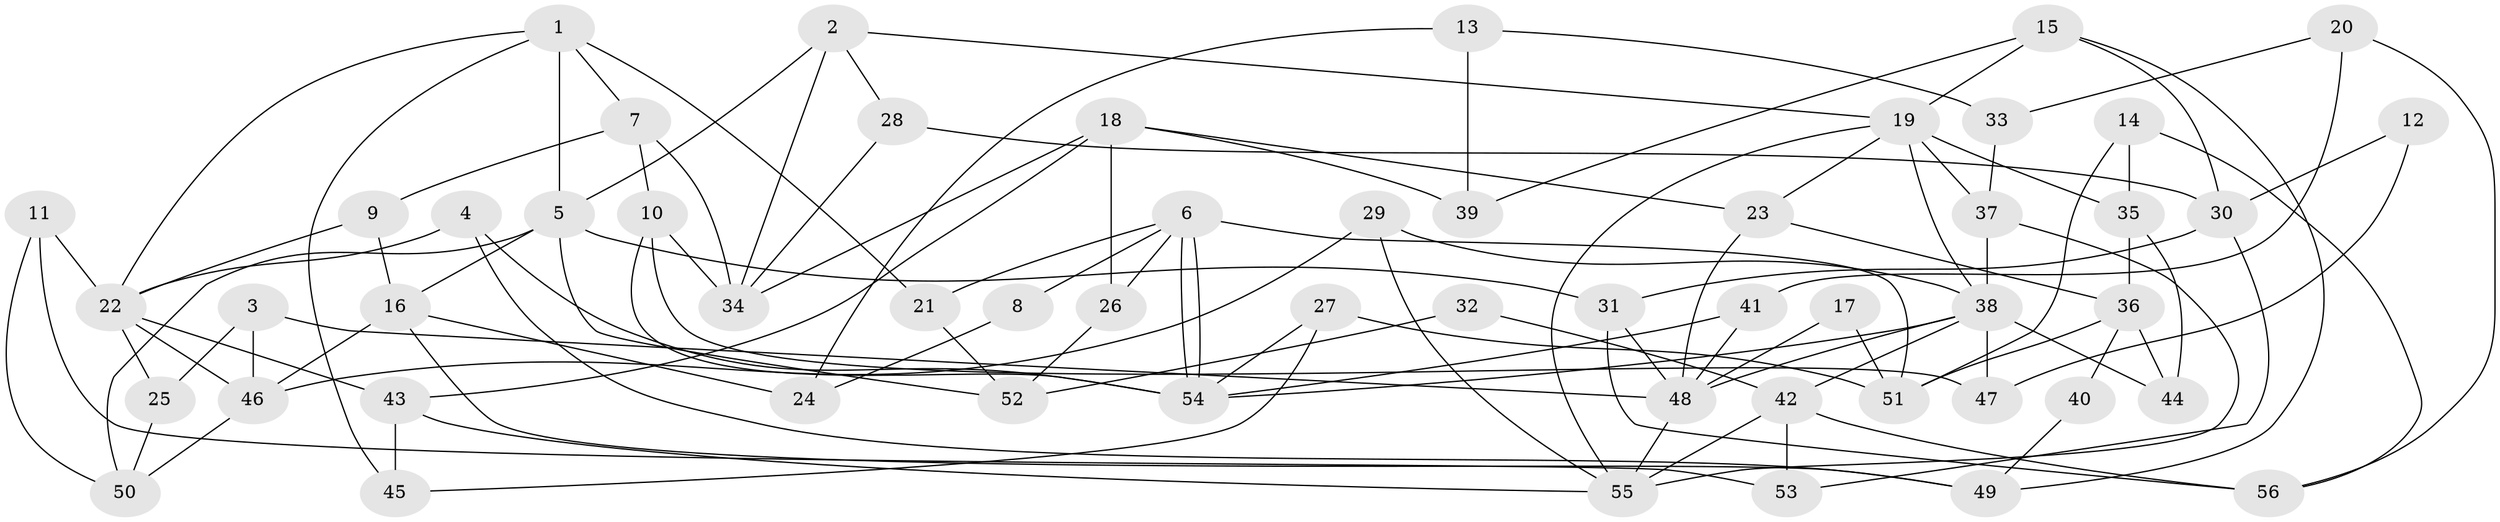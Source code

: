 // Generated by graph-tools (version 1.1) at 2025/26/03/09/25 03:26:22]
// undirected, 56 vertices, 112 edges
graph export_dot {
graph [start="1"]
  node [color=gray90,style=filled];
  1;
  2;
  3;
  4;
  5;
  6;
  7;
  8;
  9;
  10;
  11;
  12;
  13;
  14;
  15;
  16;
  17;
  18;
  19;
  20;
  21;
  22;
  23;
  24;
  25;
  26;
  27;
  28;
  29;
  30;
  31;
  32;
  33;
  34;
  35;
  36;
  37;
  38;
  39;
  40;
  41;
  42;
  43;
  44;
  45;
  46;
  47;
  48;
  49;
  50;
  51;
  52;
  53;
  54;
  55;
  56;
  1 -- 45;
  1 -- 21;
  1 -- 5;
  1 -- 7;
  1 -- 22;
  2 -- 5;
  2 -- 34;
  2 -- 19;
  2 -- 28;
  3 -- 48;
  3 -- 46;
  3 -- 25;
  4 -- 22;
  4 -- 54;
  4 -- 49;
  5 -- 50;
  5 -- 16;
  5 -- 31;
  5 -- 52;
  6 -- 54;
  6 -- 54;
  6 -- 51;
  6 -- 8;
  6 -- 21;
  6 -- 26;
  7 -- 9;
  7 -- 10;
  7 -- 34;
  8 -- 24;
  9 -- 16;
  9 -- 22;
  10 -- 54;
  10 -- 34;
  10 -- 47;
  11 -- 50;
  11 -- 22;
  11 -- 53;
  12 -- 47;
  12 -- 30;
  13 -- 39;
  13 -- 33;
  13 -- 24;
  14 -- 35;
  14 -- 56;
  14 -- 51;
  15 -- 30;
  15 -- 19;
  15 -- 39;
  15 -- 49;
  16 -- 49;
  16 -- 24;
  16 -- 46;
  17 -- 51;
  17 -- 48;
  18 -- 23;
  18 -- 34;
  18 -- 26;
  18 -- 39;
  18 -- 43;
  19 -- 55;
  19 -- 23;
  19 -- 35;
  19 -- 37;
  19 -- 38;
  20 -- 41;
  20 -- 56;
  20 -- 33;
  21 -- 52;
  22 -- 43;
  22 -- 25;
  22 -- 46;
  23 -- 48;
  23 -- 36;
  25 -- 50;
  26 -- 52;
  27 -- 51;
  27 -- 54;
  27 -- 45;
  28 -- 34;
  28 -- 30;
  29 -- 38;
  29 -- 46;
  29 -- 55;
  30 -- 53;
  30 -- 31;
  31 -- 48;
  31 -- 56;
  32 -- 52;
  32 -- 42;
  33 -- 37;
  35 -- 44;
  35 -- 36;
  36 -- 40;
  36 -- 44;
  36 -- 51;
  37 -- 38;
  37 -- 55;
  38 -- 48;
  38 -- 42;
  38 -- 44;
  38 -- 47;
  38 -- 54;
  40 -- 49;
  41 -- 54;
  41 -- 48;
  42 -- 55;
  42 -- 53;
  42 -- 56;
  43 -- 55;
  43 -- 45;
  46 -- 50;
  48 -- 55;
}
